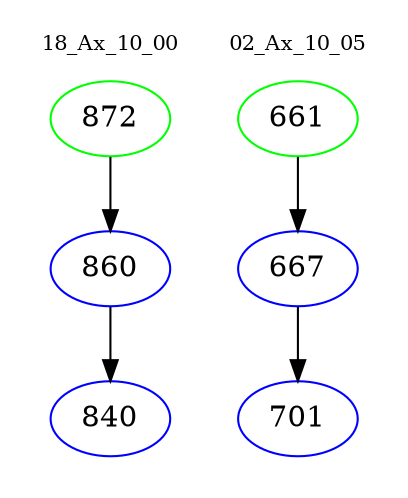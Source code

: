 digraph{
subgraph cluster_0 {
color = white
label = "18_Ax_10_00";
fontsize=10;
T0_872 [label="872", color="green"]
T0_872 -> T0_860 [color="black"]
T0_860 [label="860", color="blue"]
T0_860 -> T0_840 [color="black"]
T0_840 [label="840", color="blue"]
}
subgraph cluster_1 {
color = white
label = "02_Ax_10_05";
fontsize=10;
T1_661 [label="661", color="green"]
T1_661 -> T1_667 [color="black"]
T1_667 [label="667", color="blue"]
T1_667 -> T1_701 [color="black"]
T1_701 [label="701", color="blue"]
}
}
